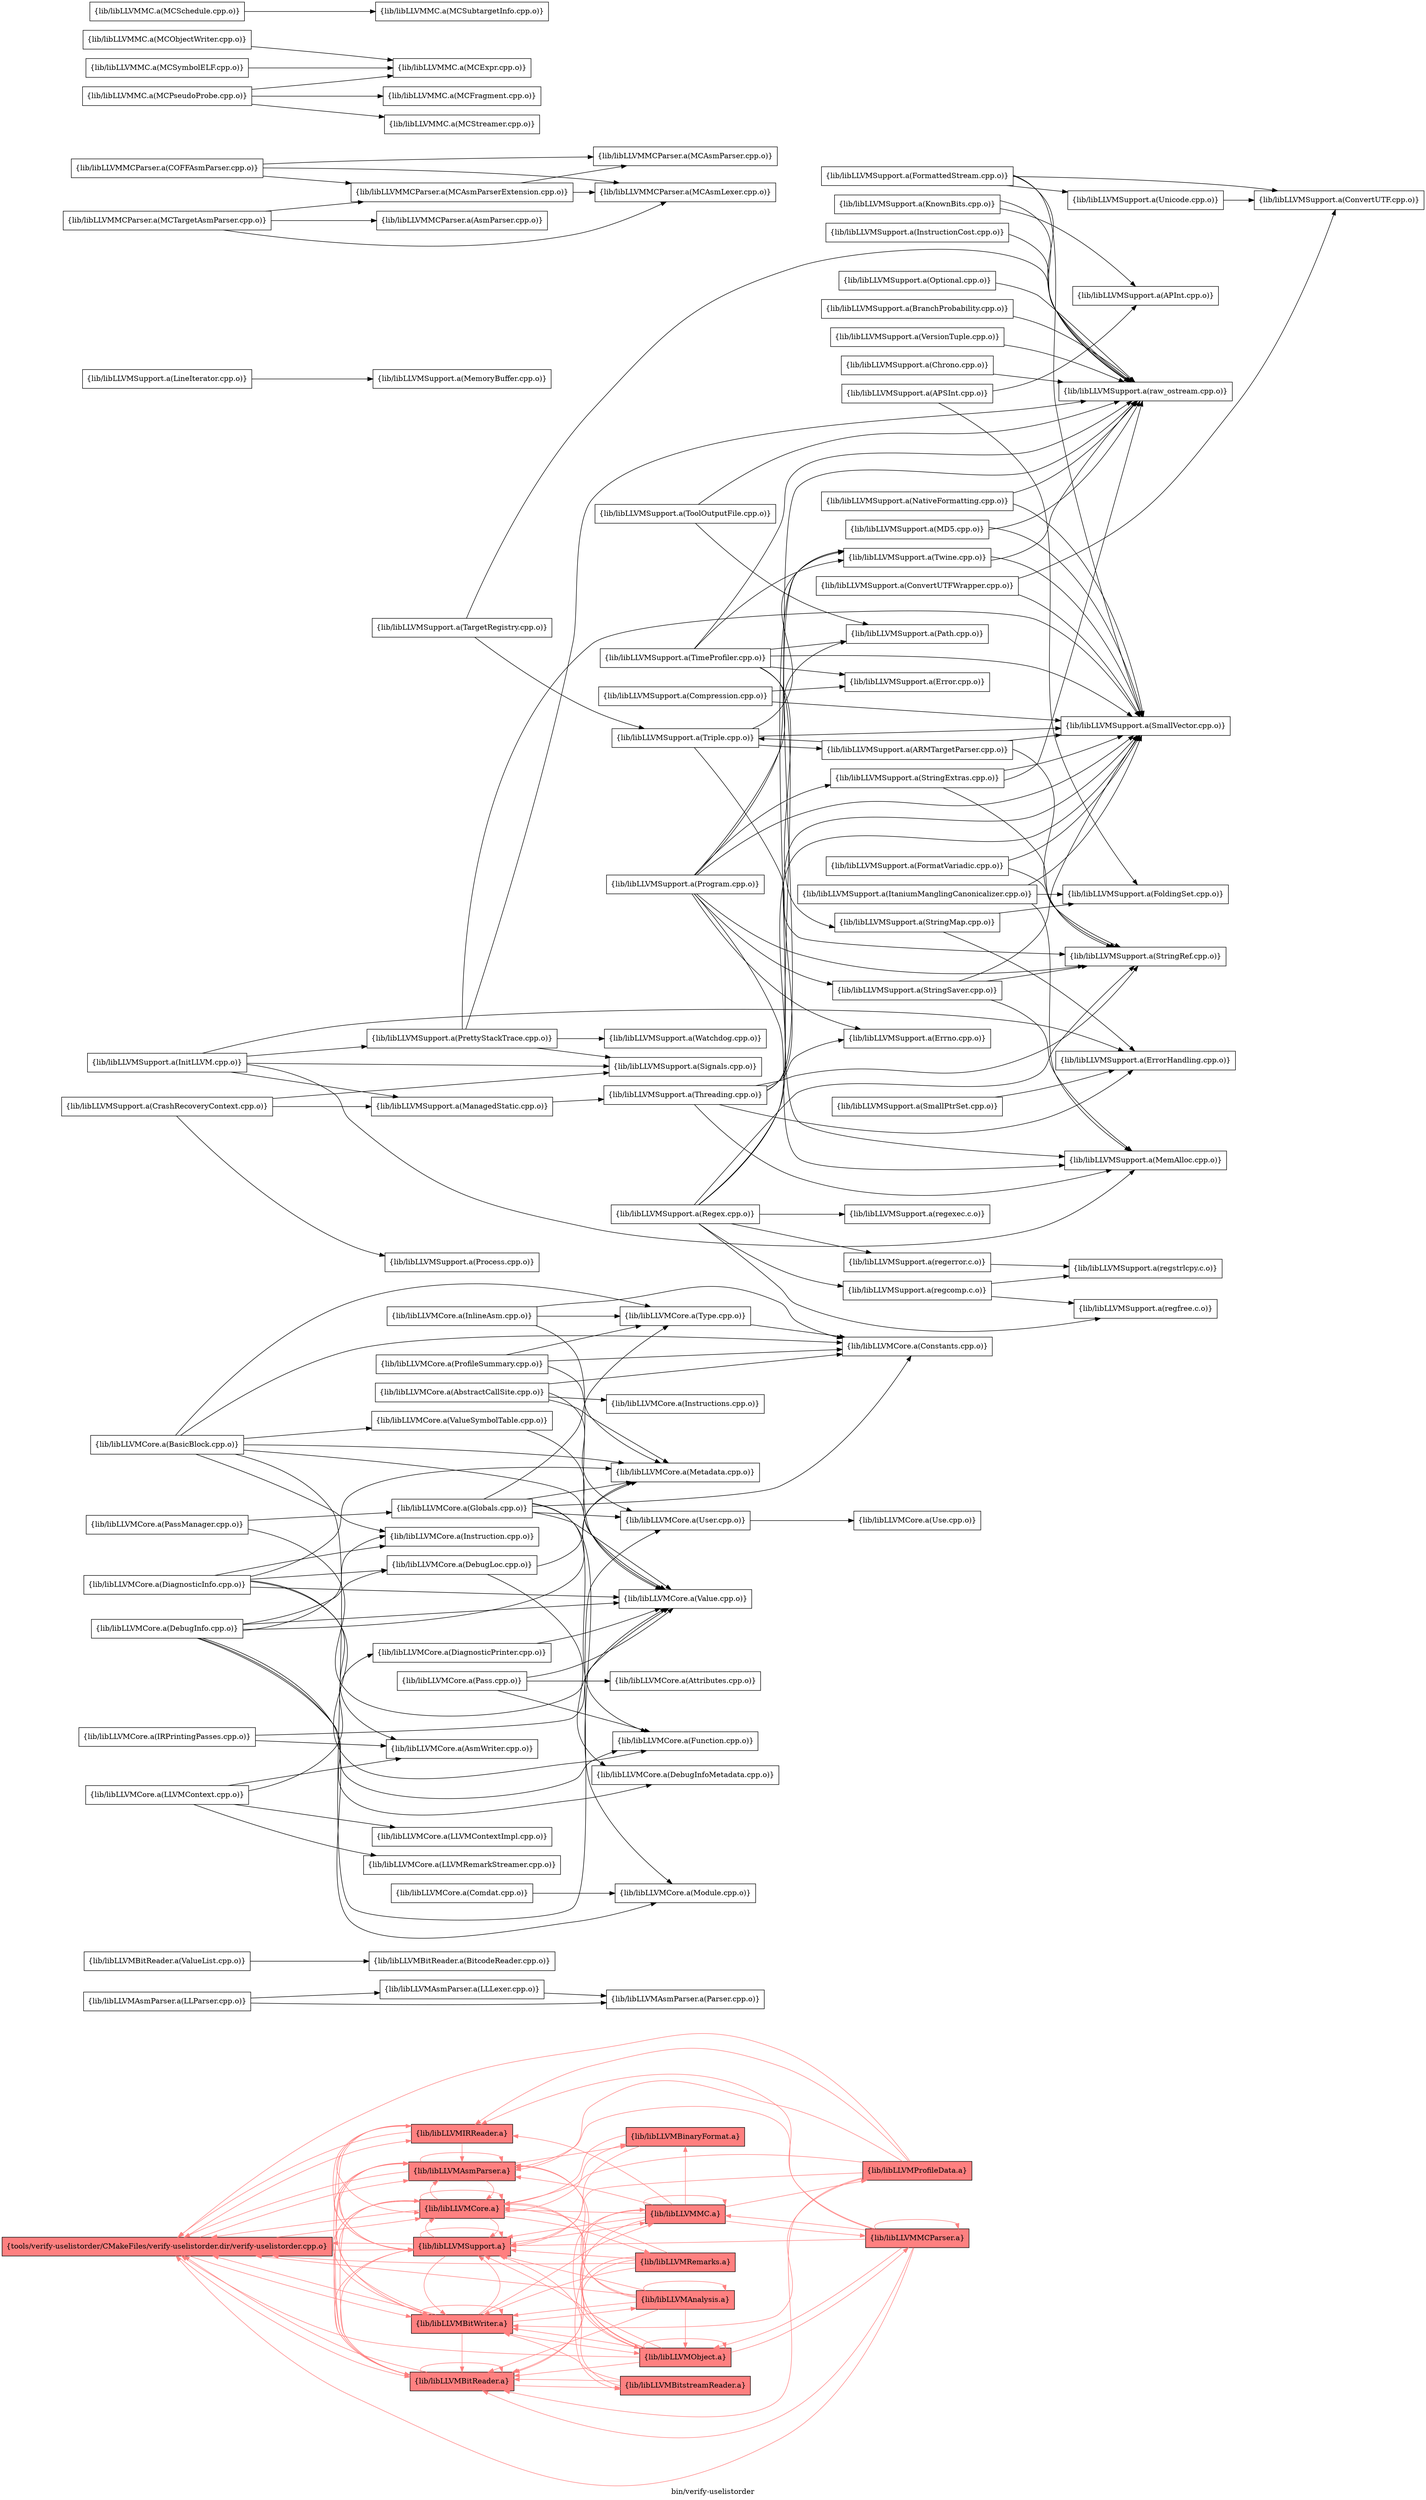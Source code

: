 digraph "bin/verify-uselistorder" {
	label="bin/verify-uselistorder";
	rankdir="LR"
	{ rank=same; Node0x56086c5d6828;  }
	{ rank=same; Node0x56086c5d18c8; Node0x56086c5d1dc8; Node0x56086c5d2188; Node0x56086c5d2688; Node0x56086c5d2b88; Node0x56086c5d3088;  }
	{ rank=same; Node0x56086c5d5dd8; Node0x56086c5d7c78; Node0x56086c5d3e48; Node0x56086c5d4848; Node0x56086c5d4988; Node0x56086c5d6288;  }

	Node0x56086c5d6828 [shape=record,shape=box,style=filled,fillcolor="1.000000 0.5 1",group=1,label="{tools/verify-uselistorder/CMakeFiles/verify-uselistorder.dir/verify-uselistorder.cpp.o}"];
	Node0x56086c5d6828 -> Node0x56086c5d18c8[color="1.000000 0.5 1"];
	Node0x56086c5d6828 -> Node0x56086c5d1dc8[color="1.000000 0.5 1"];
	Node0x56086c5d6828 -> Node0x56086c5d2188[color="1.000000 0.5 1"];
	Node0x56086c5d6828 -> Node0x56086c5d2688[color="1.000000 0.5 1"];
	Node0x56086c5d6828 -> Node0x56086c5d2b88[color="1.000000 0.5 1"];
	Node0x56086c5d6828 -> Node0x56086c5d3088[color="1.000000 0.5 1"];
	Node0x56086c5d18c8 [shape=record,shape=box,style=filled,fillcolor="1.000000 0.5 1",group=1,label="{lib/libLLVMAsmParser.a}"];
	Node0x56086c5d18c8 -> Node0x56086c5d6828[color="1.000000 0.5 1"];
	Node0x56086c5d18c8 -> Node0x56086c5d18c8[color="1.000000 0.5 1"];
	Node0x56086c5d18c8 -> Node0x56086c5d2688[color="1.000000 0.5 1"];
	Node0x56086c5d18c8 -> Node0x56086c5d3088[color="1.000000 0.5 1"];
	Node0x56086c5d18c8 -> Node0x56086c5d5dd8[color="1.000000 0.5 1"];
	Node0x56086c5d1dc8 [shape=record,shape=box,style=filled,fillcolor="1.000000 0.5 1",group=1,label="{lib/libLLVMBitReader.a}"];
	Node0x56086c5d1dc8 -> Node0x56086c5d6828[color="1.000000 0.5 1"];
	Node0x56086c5d1dc8 -> Node0x56086c5d18c8[color="1.000000 0.5 1"];
	Node0x56086c5d1dc8 -> Node0x56086c5d1dc8[color="1.000000 0.5 1"];
	Node0x56086c5d1dc8 -> Node0x56086c5d2688[color="1.000000 0.5 1"];
	Node0x56086c5d1dc8 -> Node0x56086c5d3088[color="1.000000 0.5 1"];
	Node0x56086c5d1dc8 -> Node0x56086c5d7c78[color="1.000000 0.5 1"];
	Node0x56086c5d2188 [shape=record,shape=box,style=filled,fillcolor="1.000000 0.5 1",group=1,label="{lib/libLLVMBitWriter.a}"];
	Node0x56086c5d2188 -> Node0x56086c5d6828[color="1.000000 0.5 1"];
	Node0x56086c5d2188 -> Node0x56086c5d18c8[color="1.000000 0.5 1"];
	Node0x56086c5d2188 -> Node0x56086c5d1dc8[color="1.000000 0.5 1"];
	Node0x56086c5d2188 -> Node0x56086c5d2188[color="1.000000 0.5 1"];
	Node0x56086c5d2188 -> Node0x56086c5d2688[color="1.000000 0.5 1"];
	Node0x56086c5d2188 -> Node0x56086c5d3088[color="1.000000 0.5 1"];
	Node0x56086c5d2188 -> Node0x56086c5d3e48[color="1.000000 0.5 1"];
	Node0x56086c5d2188 -> Node0x56086c5d4848[color="1.000000 0.5 1"];
	Node0x56086c5d2188 -> Node0x56086c5d4988[color="1.000000 0.5 1"];
	Node0x56086c5d2688 [shape=record,shape=box,style=filled,fillcolor="1.000000 0.5 1",group=1,label="{lib/libLLVMCore.a}"];
	Node0x56086c5d2688 -> Node0x56086c5d6828[color="1.000000 0.5 1"];
	Node0x56086c5d2688 -> Node0x56086c5d18c8[color="1.000000 0.5 1"];
	Node0x56086c5d2688 -> Node0x56086c5d2188[color="1.000000 0.5 1"];
	Node0x56086c5d2688 -> Node0x56086c5d2688[color="1.000000 0.5 1"];
	Node0x56086c5d2688 -> Node0x56086c5d3088[color="1.000000 0.5 1"];
	Node0x56086c5d2688 -> Node0x56086c5d5dd8[color="1.000000 0.5 1"];
	Node0x56086c5d2688 -> Node0x56086c5d1dc8[color="1.000000 0.5 1"];
	Node0x56086c5d2688 -> Node0x56086c5d6288[color="1.000000 0.5 1"];
	Node0x56086c5d2b88 [shape=record,shape=box,style=filled,fillcolor="1.000000 0.5 1",group=1,label="{lib/libLLVMIRReader.a}"];
	Node0x56086c5d2b88 -> Node0x56086c5d6828[color="1.000000 0.5 1"];
	Node0x56086c5d2b88 -> Node0x56086c5d18c8[color="1.000000 0.5 1"];
	Node0x56086c5d2b88 -> Node0x56086c5d1dc8[color="1.000000 0.5 1"];
	Node0x56086c5d2b88 -> Node0x56086c5d2688[color="1.000000 0.5 1"];
	Node0x56086c5d2b88 -> Node0x56086c5d3088[color="1.000000 0.5 1"];
	Node0x56086c5d3088 [shape=record,shape=box,style=filled,fillcolor="1.000000 0.5 1",group=1,label="{lib/libLLVMSupport.a}"];
	Node0x56086c5d3088 -> Node0x56086c5d18c8[color="1.000000 0.5 1"];
	Node0x56086c5d3088 -> Node0x56086c5d1dc8[color="1.000000 0.5 1"];
	Node0x56086c5d3088 -> Node0x56086c5d2688[color="1.000000 0.5 1"];
	Node0x56086c5d3088 -> Node0x56086c5d3088[color="1.000000 0.5 1"];
	Node0x56086c5d3088 -> Node0x56086c5d6828[color="1.000000 0.5 1"];
	Node0x56086c5d3088 -> Node0x56086c5d2b88[color="1.000000 0.5 1"];
	Node0x56086c5d3088 -> Node0x56086c5d2188[color="1.000000 0.5 1"];
	Node0x56086c5d3088 -> Node0x56086c5d4988[color="1.000000 0.5 1"];
	Node0x56086c5d4c58 [shape=record,shape=box,group=0,label="{lib/libLLVMAsmParser.a(LLLexer.cpp.o)}"];
	Node0x56086c5d4c58 -> Node0x56086c5d53d8;
	Node0x56086c5d53d8 [shape=record,shape=box,group=0,label="{lib/libLLVMAsmParser.a(Parser.cpp.o)}"];
	Node0x56086c5d4ca8 [shape=record,shape=box,group=0,label="{lib/libLLVMAsmParser.a(LLParser.cpp.o)}"];
	Node0x56086c5d4ca8 -> Node0x56086c5d53d8;
	Node0x56086c5d4ca8 -> Node0x56086c5d4c58;
	Node0x56086c5d5dd8 [shape=record,shape=box,style=filled,fillcolor="1.000000 0.5 1",group=1,label="{lib/libLLVMBinaryFormat.a}"];
	Node0x56086c5d5dd8 -> Node0x56086c5d2688[color="1.000000 0.5 1"];
	Node0x56086c5d5dd8 -> Node0x56086c5d3088[color="1.000000 0.5 1"];
	Node0x56086c5d7c78 [shape=record,shape=box,style=filled,fillcolor="1.000000 0.5 1",group=1,label="{lib/libLLVMBitstreamReader.a}"];
	Node0x56086c5d7c78 -> Node0x56086c5d1dc8[color="1.000000 0.5 1"];
	Node0x56086c5d7c78 -> Node0x56086c5d2188[color="1.000000 0.5 1"];
	Node0x56086c5d7c78 -> Node0x56086c5d3088[color="1.000000 0.5 1"];
	Node0x56086c5d3218 [shape=record,shape=box,group=0,label="{lib/libLLVMBitReader.a(ValueList.cpp.o)}"];
	Node0x56086c5d3218 -> Node0x56086c5d5428;
	Node0x56086c5d5428 [shape=record,shape=box,group=0,label="{lib/libLLVMBitReader.a(BitcodeReader.cpp.o)}"];
	Node0x56086c5d3e48 [shape=record,shape=box,style=filled,fillcolor="1.000000 0.5 1",group=1,label="{lib/libLLVMAnalysis.a}"];
	Node0x56086c5d3e48 -> Node0x56086c5d6828[color="1.000000 0.5 1"];
	Node0x56086c5d3e48 -> Node0x56086c5d18c8[color="1.000000 0.5 1"];
	Node0x56086c5d3e48 -> Node0x56086c5d2688[color="1.000000 0.5 1"];
	Node0x56086c5d3e48 -> Node0x56086c5d3088[color="1.000000 0.5 1"];
	Node0x56086c5d3e48 -> Node0x56086c5d4848[color="1.000000 0.5 1"];
	Node0x56086c5d3e48 -> Node0x56086c5d1dc8[color="1.000000 0.5 1"];
	Node0x56086c5d3e48 -> Node0x56086c5d2188[color="1.000000 0.5 1"];
	Node0x56086c5d3e48 -> Node0x56086c5d3e48[color="1.000000 0.5 1"];
	Node0x56086c5d4848 [shape=record,shape=box,style=filled,fillcolor="1.000000 0.5 1",group=1,label="{lib/libLLVMObject.a}"];
	Node0x56086c5d4848 -> Node0x56086c5d6828[color="1.000000 0.5 1"];
	Node0x56086c5d4848 -> Node0x56086c5d18c8[color="1.000000 0.5 1"];
	Node0x56086c5d4848 -> Node0x56086c5d2188[color="1.000000 0.5 1"];
	Node0x56086c5d4848 -> Node0x56086c5d2688[color="1.000000 0.5 1"];
	Node0x56086c5d4848 -> Node0x56086c5d3088[color="1.000000 0.5 1"];
	Node0x56086c5d4848 -> Node0x56086c5d4848[color="1.000000 0.5 1"];
	Node0x56086c5d4848 -> Node0x56086c5d4988[color="1.000000 0.5 1"];
	Node0x56086c5d4848 -> Node0x56086c5d4e38[color="1.000000 0.5 1"];
	Node0x56086c5d4848 -> Node0x56086c5d1dc8[color="1.000000 0.5 1"];
	Node0x56086c5d4988 [shape=record,shape=box,style=filled,fillcolor="1.000000 0.5 1",group=1,label="{lib/libLLVMMC.a}"];
	Node0x56086c5d4988 -> Node0x56086c5d2688[color="1.000000 0.5 1"];
	Node0x56086c5d4988 -> Node0x56086c5d3088[color="1.000000 0.5 1"];
	Node0x56086c5d4988 -> Node0x56086c5d4848[color="1.000000 0.5 1"];
	Node0x56086c5d4988 -> Node0x56086c5d4988[color="1.000000 0.5 1"];
	Node0x56086c5d4988 -> Node0x56086c5d18c8[color="1.000000 0.5 1"];
	Node0x56086c5d4988 -> Node0x56086c5d1dc8[color="1.000000 0.5 1"];
	Node0x56086c5d4988 -> Node0x56086c5d2b88[color="1.000000 0.5 1"];
	Node0x56086c5d4988 -> Node0x56086c5d4398[color="1.000000 0.5 1"];
	Node0x56086c5d4988 -> Node0x56086c5d4e38[color="1.000000 0.5 1"];
	Node0x56086c5d4988 -> Node0x56086c5d5dd8[color="1.000000 0.5 1"];
	Node0x56086c5d0ab8 [shape=record,shape=box,group=0,label="{lib/libLLVMCore.a(BasicBlock.cpp.o)}"];
	Node0x56086c5d0ab8 -> Node0x56086c5d88f8;
	Node0x56086c5d0ab8 -> Node0x56086c5d5888;
	Node0x56086c5d0ab8 -> Node0x56086c5d3588;
	Node0x56086c5d0ab8 -> Node0x56086c5d6468;
	Node0x56086c5d0ab8 -> Node0x56086c5d5298;
	Node0x56086c5d0ab8 -> Node0x56086c5d5518;
	Node0x56086c5d0ab8 -> Node0x56086c5d7638;
	Node0x56086c5d88f8 [shape=record,shape=box,group=0,label="{lib/libLLVMCore.a(Constants.cpp.o)}"];
	Node0x56086c5d5888 [shape=record,shape=box,group=0,label="{lib/libLLVMCore.a(Instruction.cpp.o)}"];
	Node0x56086c5d3588 [shape=record,shape=box,group=0,label="{lib/libLLVMCore.a(Metadata.cpp.o)}"];
	Node0x56086c5d6468 [shape=record,shape=box,group=0,label="{lib/libLLVMCore.a(Type.cpp.o)}"];
	Node0x56086c5d6468 -> Node0x56086c5d88f8;
	Node0x56086c5d5298 [shape=record,shape=box,group=0,label="{lib/libLLVMCore.a(User.cpp.o)}"];
	Node0x56086c5d5298 -> Node0x56086c5d6e18;
	Node0x56086c5d5518 [shape=record,shape=box,group=0,label="{lib/libLLVMCore.a(Value.cpp.o)}"];
	Node0x56086c5d7638 [shape=record,shape=box,group=0,label="{lib/libLLVMCore.a(ValueSymbolTable.cpp.o)}"];
	Node0x56086c5d7638 -> Node0x56086c5d5518;
	Node0x56086c5cfe38 [shape=record,shape=box,group=0,label="{lib/libLLVMCore.a(Comdat.cpp.o)}"];
	Node0x56086c5cfe38 -> Node0x56086c5d3cb8;
	Node0x56086c5d3cb8 [shape=record,shape=box,group=0,label="{lib/libLLVMCore.a(Module.cpp.o)}"];
	Node0x56086c5d94d8 [shape=record,shape=box,group=0,label="{lib/libLLVMCore.a(DebugInfo.cpp.o)}"];
	Node0x56086c5d94d8 -> Node0x56086c5d8628;
	Node0x56086c5d94d8 -> Node0x56086c5d1288;
	Node0x56086c5d94d8 -> Node0x56086c5cf988;
	Node0x56086c5d94d8 -> Node0x56086c5d5888;
	Node0x56086c5d94d8 -> Node0x56086c5d3588;
	Node0x56086c5d94d8 -> Node0x56086c5d3cb8;
	Node0x56086c5d94d8 -> Node0x56086c5d5518;
	Node0x56086c5d8628 [shape=record,shape=box,group=0,label="{lib/libLLVMCore.a(DebugInfoMetadata.cpp.o)}"];
	Node0x56086c5d1288 [shape=record,shape=box,group=0,label="{lib/libLLVMCore.a(DebugLoc.cpp.o)}"];
	Node0x56086c5d1288 -> Node0x56086c5d8628;
	Node0x56086c5d1288 -> Node0x56086c5d3588;
	Node0x56086c5cf988 [shape=record,shape=box,group=0,label="{lib/libLLVMCore.a(Function.cpp.o)}"];
	Node0x56086c5d1968 [shape=record,shape=box,group=0,label="{lib/libLLVMCore.a(DiagnosticInfo.cpp.o)}"];
	Node0x56086c5d1968 -> Node0x56086c5d2048;
	Node0x56086c5d1968 -> Node0x56086c5d1288;
	Node0x56086c5d1968 -> Node0x56086c5cf988;
	Node0x56086c5d1968 -> Node0x56086c5d5888;
	Node0x56086c5d1968 -> Node0x56086c5d3588;
	Node0x56086c5d1968 -> Node0x56086c5d5518;
	Node0x56086c5d2048 [shape=record,shape=box,group=0,label="{lib/libLLVMCore.a(AsmWriter.cpp.o)}"];
	Node0x56086c5cff78 [shape=record,shape=box,group=0,label="{lib/libLLVMCore.a(AbstractCallSite.cpp.o)}"];
	Node0x56086c5cff78 -> Node0x56086c5d88f8;
	Node0x56086c5cff78 -> Node0x56086c5d88a8;
	Node0x56086c5cff78 -> Node0x56086c5d3588;
	Node0x56086c5cff78 -> Node0x56086c5d5298;
	Node0x56086c5d88a8 [shape=record,shape=box,group=0,label="{lib/libLLVMCore.a(Instructions.cpp.o)}"];
	Node0x56086c5d3538 [shape=record,shape=box,group=0,label="{lib/libLLVMCore.a(Globals.cpp.o)}"];
	Node0x56086c5d3538 -> Node0x56086c5d88f8;
	Node0x56086c5d3538 -> Node0x56086c5cf988;
	Node0x56086c5d3538 -> Node0x56086c5d3588;
	Node0x56086c5d3538 -> Node0x56086c5d3cb8;
	Node0x56086c5d3538 -> Node0x56086c5d6468;
	Node0x56086c5d3538 -> Node0x56086c5d5298;
	Node0x56086c5d3538 -> Node0x56086c5d5518;
	Node0x56086c5d5068 [shape=record,shape=box,group=0,label="{lib/libLLVMCore.a(InlineAsm.cpp.o)}"];
	Node0x56086c5d5068 -> Node0x56086c5d88f8;
	Node0x56086c5d5068 -> Node0x56086c5d6468;
	Node0x56086c5d5068 -> Node0x56086c5d5518;
	Node0x56086c5d9528 [shape=record,shape=box,group=0,label="{lib/libLLVMCore.a(LLVMContext.cpp.o)}"];
	Node0x56086c5d9528 -> Node0x56086c5d2048;
	Node0x56086c5d9528 -> Node0x56086c5d7458;
	Node0x56086c5d9528 -> Node0x56086c5d7bd8;
	Node0x56086c5d9528 -> Node0x56086c5d1508;
	Node0x56086c5d7458 [shape=record,shape=box,group=0,label="{lib/libLLVMCore.a(DiagnosticPrinter.cpp.o)}"];
	Node0x56086c5d7458 -> Node0x56086c5d5518;
	Node0x56086c5d7bd8 [shape=record,shape=box,group=0,label="{lib/libLLVMCore.a(LLVMContextImpl.cpp.o)}"];
	Node0x56086c5d1508 [shape=record,shape=box,group=0,label="{lib/libLLVMCore.a(LLVMRemarkStreamer.cpp.o)}"];
	Node0x56086c5d6288 [shape=record,shape=box,style=filled,fillcolor="1.000000 0.5 1",group=1,label="{lib/libLLVMRemarks.a}"];
	Node0x56086c5d6288 -> Node0x56086c5d3088[color="1.000000 0.5 1"];
	Node0x56086c5d6288 -> Node0x56086c5d1dc8[color="1.000000 0.5 1"];
	Node0x56086c5d6288 -> Node0x56086c5d2188[color="1.000000 0.5 1"];
	Node0x56086c5d6288 -> Node0x56086c5d2688[color="1.000000 0.5 1"];
	Node0x56086c5d6288 -> Node0x56086c5d6828[color="1.000000 0.5 1"];
	Node0x56086c5d6288 -> Node0x56086c5d7c78[color="1.000000 0.5 1"];
	Node0x56086c5d3448 [shape=record,shape=box,group=0,label="{lib/libLLVMCore.a(ProfileSummary.cpp.o)}"];
	Node0x56086c5d3448 -> Node0x56086c5d88f8;
	Node0x56086c5d3448 -> Node0x56086c5d3588;
	Node0x56086c5d3448 -> Node0x56086c5d6468;
	Node0x56086c5d6e18 [shape=record,shape=box,group=0,label="{lib/libLLVMCore.a(Use.cpp.o)}"];
	Node0x56086c5d60a8 [shape=record,shape=box,group=0,label="{lib/libLLVMCore.a(Pass.cpp.o)}"];
	Node0x56086c5d60a8 -> Node0x56086c5d1328;
	Node0x56086c5d60a8 -> Node0x56086c5cf988;
	Node0x56086c5d60a8 -> Node0x56086c5d5518;
	Node0x56086c5d1328 [shape=record,shape=box,group=0,label="{lib/libLLVMCore.a(Attributes.cpp.o)}"];
	Node0x56086c5d6f08 [shape=record,shape=box,group=0,label="{lib/libLLVMCore.a(IRPrintingPasses.cpp.o)}"];
	Node0x56086c5d6f08 -> Node0x56086c5d2048;
	Node0x56086c5d6f08 -> Node0x56086c5d5518;
	Node0x56086c5d4d48 [shape=record,shape=box,group=0,label="{lib/libLLVMCore.a(PassManager.cpp.o)}"];
	Node0x56086c5d4d48 -> Node0x56086c5d3538;
	Node0x56086c5d4d48 -> Node0x56086c5d5518;
	Node0x56086c5d81c8 [shape=record,shape=box,group=0,label="{lib/libLLVMSupport.a(APSInt.cpp.o)}"];
	Node0x56086c5d81c8 -> Node0x56086c5d79a8;
	Node0x56086c5d81c8 -> Node0x56086c5d91b8;
	Node0x56086c5d79a8 [shape=record,shape=box,group=0,label="{lib/libLLVMSupport.a(APInt.cpp.o)}"];
	Node0x56086c5d91b8 [shape=record,shape=box,group=0,label="{lib/libLLVMSupport.a(FoldingSet.cpp.o)}"];
	Node0x56086c5d5f68 [shape=record,shape=box,group=0,label="{lib/libLLVMSupport.a(Chrono.cpp.o)}"];
	Node0x56086c5d5f68 -> Node0x56086c5d47f8;
	Node0x56086c5d47f8 [shape=record,shape=box,group=0,label="{lib/libLLVMSupport.a(raw_ostream.cpp.o)}"];
	Node0x56086c5d7098 [shape=record,shape=box,group=0,label="{lib/libLLVMSupport.a(ConvertUTFWrapper.cpp.o)}"];
	Node0x56086c5d7098 -> Node0x56086c5d5018;
	Node0x56086c5d7098 -> Node0x56086c5d47a8;
	Node0x56086c5d5018 [shape=record,shape=box,group=0,label="{lib/libLLVMSupport.a(ConvertUTF.cpp.o)}"];
	Node0x56086c5d47a8 [shape=record,shape=box,group=0,label="{lib/libLLVMSupport.a(SmallVector.cpp.o)}"];
	Node0x56086c5d8538 [shape=record,shape=box,group=0,label="{lib/libLLVMSupport.a(FormattedStream.cpp.o)}"];
	Node0x56086c5d8538 -> Node0x56086c5d5018;
	Node0x56086c5d8538 -> Node0x56086c5d47a8;
	Node0x56086c5d8538 -> Node0x56086c5d65a8;
	Node0x56086c5d8538 -> Node0x56086c5d47f8;
	Node0x56086c5d65a8 [shape=record,shape=box,group=0,label="{lib/libLLVMSupport.a(Unicode.cpp.o)}"];
	Node0x56086c5d65a8 -> Node0x56086c5d5018;
	Node0x56086c5d8d08 [shape=record,shape=box,group=0,label="{lib/libLLVMSupport.a(FormatVariadic.cpp.o)}"];
	Node0x56086c5d8d08 -> Node0x56086c5d47a8;
	Node0x56086c5d8d08 -> Node0x56086c5d4618;
	Node0x56086c5d4618 [shape=record,shape=box,group=0,label="{lib/libLLVMSupport.a(StringRef.cpp.o)}"];
	Node0x56086c5cf9d8 [shape=record,shape=box,group=0,label="{lib/libLLVMSupport.a(InitLLVM.cpp.o)}"];
	Node0x56086c5cf9d8 -> Node0x56086c5d79f8;
	Node0x56086c5cf9d8 -> Node0x56086c5d1cd8;
	Node0x56086c5cf9d8 -> Node0x56086c5d1558;
	Node0x56086c5cf9d8 -> Node0x56086c5d1918;
	Node0x56086c5cf9d8 -> Node0x56086c5d7ea8;
	Node0x56086c5d79f8 [shape=record,shape=box,group=0,label="{lib/libLLVMSupport.a(ErrorHandling.cpp.o)}"];
	Node0x56086c5d1cd8 [shape=record,shape=box,group=0,label="{lib/libLLVMSupport.a(ManagedStatic.cpp.o)}"];
	Node0x56086c5d1cd8 -> Node0x56086c5d9208;
	Node0x56086c5d1558 [shape=record,shape=box,group=0,label="{lib/libLLVMSupport.a(MemAlloc.cpp.o)}"];
	Node0x56086c5d1918 [shape=record,shape=box,group=0,label="{lib/libLLVMSupport.a(PrettyStackTrace.cpp.o)}"];
	Node0x56086c5d1918 -> Node0x56086c5d47a8;
	Node0x56086c5d1918 -> Node0x56086c5d47f8;
	Node0x56086c5d1918 -> Node0x56086c5d7ea8;
	Node0x56086c5d1918 -> Node0x56086c5d06f8;
	Node0x56086c5d7ea8 [shape=record,shape=box,group=0,label="{lib/libLLVMSupport.a(Signals.cpp.o)}"];
	Node0x56086c5d19b8 [shape=record,shape=box,group=0,label="{lib/libLLVMSupport.a(InstructionCost.cpp.o)}"];
	Node0x56086c5d19b8 -> Node0x56086c5d47f8;
	Node0x56086c5d9208 [shape=record,shape=box,group=0,label="{lib/libLLVMSupport.a(Threading.cpp.o)}"];
	Node0x56086c5d9208 -> Node0x56086c5d79f8;
	Node0x56086c5d9208 -> Node0x56086c5d1558;
	Node0x56086c5d9208 -> Node0x56086c5d47a8;
	Node0x56086c5d9208 -> Node0x56086c5d4618;
	Node0x56086c5d9208 -> Node0x56086c5d0b08;
	Node0x56086c5d9208 -> Node0x56086c5d72c8;
	Node0x56086c5d1468 [shape=record,shape=box,group=0,label="{lib/libLLVMSupport.a(MD5.cpp.o)}"];
	Node0x56086c5d1468 -> Node0x56086c5d47a8;
	Node0x56086c5d1468 -> Node0x56086c5d47f8;
	Node0x56086c5d1198 [shape=record,shape=box,group=0,label="{lib/libLLVMSupport.a(NativeFormatting.cpp.o)}"];
	Node0x56086c5d1198 -> Node0x56086c5d47a8;
	Node0x56086c5d1198 -> Node0x56086c5d47f8;
	Node0x56086c5d06f8 [shape=record,shape=box,group=0,label="{lib/libLLVMSupport.a(Watchdog.cpp.o)}"];
	Node0x56086c5d0a18 [shape=record,shape=box,group=0,label="{lib/libLLVMSupport.a(Regex.cpp.o)}"];
	Node0x56086c5d0a18 -> Node0x56086c5d47a8;
	Node0x56086c5d0a18 -> Node0x56086c5d4618;
	Node0x56086c5d0a18 -> Node0x56086c5d0b08;
	Node0x56086c5d0a18 -> Node0x56086c5d3678;
	Node0x56086c5d0a18 -> Node0x56086c5d05b8;
	Node0x56086c5d0a18 -> Node0x56086c5d07e8;
	Node0x56086c5d0a18 -> Node0x56086c5d0248;
	Node0x56086c5d0b08 [shape=record,shape=box,group=0,label="{lib/libLLVMSupport.a(Twine.cpp.o)}"];
	Node0x56086c5d0b08 -> Node0x56086c5d47a8;
	Node0x56086c5d0b08 -> Node0x56086c5d47f8;
	Node0x56086c5d3678 [shape=record,shape=box,group=0,label="{lib/libLLVMSupport.a(regcomp.c.o)}"];
	Node0x56086c5d3678 -> Node0x56086c5d0248;
	Node0x56086c5d3678 -> Node0x56086c5d1828;
	Node0x56086c5d05b8 [shape=record,shape=box,group=0,label="{lib/libLLVMSupport.a(regerror.c.o)}"];
	Node0x56086c5d05b8 -> Node0x56086c5d1828;
	Node0x56086c5d07e8 [shape=record,shape=box,group=0,label="{lib/libLLVMSupport.a(regexec.c.o)}"];
	Node0x56086c5d0248 [shape=record,shape=box,group=0,label="{lib/libLLVMSupport.a(regfree.c.o)}"];
	Node0x56086c5d36c8 [shape=record,shape=box,group=0,label="{lib/libLLVMSupport.a(SmallPtrSet.cpp.o)}"];
	Node0x56086c5d36c8 -> Node0x56086c5d79f8;
	Node0x56086c5d32b8 [shape=record,shape=box,group=0,label="{lib/libLLVMSupport.a(StringExtras.cpp.o)}"];
	Node0x56086c5d32b8 -> Node0x56086c5d47a8;
	Node0x56086c5d32b8 -> Node0x56086c5d4618;
	Node0x56086c5d32b8 -> Node0x56086c5d47f8;
	Node0x56086c5d4fc8 [shape=record,shape=box,group=0,label="{lib/libLLVMSupport.a(StringMap.cpp.o)}"];
	Node0x56086c5d4fc8 -> Node0x56086c5d79f8;
	Node0x56086c5d4fc8 -> Node0x56086c5d91b8;
	Node0x56086c5d3ee8 [shape=record,shape=box,group=0,label="{lib/libLLVMSupport.a(StringSaver.cpp.o)}"];
	Node0x56086c5d3ee8 -> Node0x56086c5d1558;
	Node0x56086c5d3ee8 -> Node0x56086c5d47a8;
	Node0x56086c5d3ee8 -> Node0x56086c5d4618;
	Node0x56086c5d3e98 [shape=record,shape=box,group=0,label="{lib/libLLVMSupport.a(TimeProfiler.cpp.o)}"];
	Node0x56086c5d3e98 -> Node0x56086c5d5a68;
	Node0x56086c5d3e98 -> Node0x56086c5d1558;
	Node0x56086c5d3e98 -> Node0x56086c5d47a8;
	Node0x56086c5d3e98 -> Node0x56086c5d4fc8;
	Node0x56086c5d3e98 -> Node0x56086c5d0b08;
	Node0x56086c5d3e98 -> Node0x56086c5d47f8;
	Node0x56086c5d3e98 -> Node0x56086c5d5568;
	Node0x56086c5d5a68 [shape=record,shape=box,group=0,label="{lib/libLLVMSupport.a(Error.cpp.o)}"];
	Node0x56086c5d5568 [shape=record,shape=box,group=0,label="{lib/libLLVMSupport.a(Path.cpp.o)}"];
	Node0x56086c5d2098 [shape=record,shape=box,group=0,label="{lib/libLLVMSupport.a(ToolOutputFile.cpp.o)}"];
	Node0x56086c5d2098 -> Node0x56086c5d47f8;
	Node0x56086c5d2098 -> Node0x56086c5d5568;
	Node0x56086c5d0e28 [shape=record,shape=box,group=0,label="{lib/libLLVMSupport.a(Triple.cpp.o)}"];
	Node0x56086c5d0e28 -> Node0x56086c5d47a8;
	Node0x56086c5d0e28 -> Node0x56086c5d4618;
	Node0x56086c5d0e28 -> Node0x56086c5d0748;
	Node0x56086c5d0e28 -> Node0x56086c5d0b08;
	Node0x56086c5d0748 [shape=record,shape=box,group=0,label="{lib/libLLVMSupport.a(ARMTargetParser.cpp.o)}"];
	Node0x56086c5d0748 -> Node0x56086c5d47a8;
	Node0x56086c5d0748 -> Node0x56086c5d4618;
	Node0x56086c5d0748 -> Node0x56086c5d0e28;
	Node0x56086c5d1828 [shape=record,shape=box,group=0,label="{lib/libLLVMSupport.a(regstrlcpy.c.o)}"];
	Node0x56086c5d6e68 [shape=record,shape=box,group=0,label="{lib/libLLVMSupport.a(CrashRecoveryContext.cpp.o)}"];
	Node0x56086c5d6e68 -> Node0x56086c5d1cd8;
	Node0x56086c5d6e68 -> Node0x56086c5d6198;
	Node0x56086c5d6e68 -> Node0x56086c5d7ea8;
	Node0x56086c5d6198 [shape=record,shape=box,group=0,label="{lib/libLLVMSupport.a(Process.cpp.o)}"];
	Node0x56086c5d7a98 [shape=record,shape=box,group=0,label="{lib/libLLVMSupport.a(Program.cpp.o)}"];
	Node0x56086c5d7a98 -> Node0x56086c5d1558;
	Node0x56086c5d7a98 -> Node0x56086c5d47a8;
	Node0x56086c5d7a98 -> Node0x56086c5d32b8;
	Node0x56086c5d7a98 -> Node0x56086c5d3ee8;
	Node0x56086c5d7a98 -> Node0x56086c5d4618;
	Node0x56086c5d7a98 -> Node0x56086c5d47f8;
	Node0x56086c5d7a98 -> Node0x56086c5d5568;
	Node0x56086c5d7a98 -> Node0x56086c5d72c8;
	Node0x56086c5d72c8 [shape=record,shape=box,group=0,label="{lib/libLLVMSupport.a(Errno.cpp.o)}"];
	Node0x56086c5d8bc8 [shape=record,shape=box,group=0,label="{lib/libLLVMSupport.a(TargetRegistry.cpp.o)}"];
	Node0x56086c5d8bc8 -> Node0x56086c5d0e28;
	Node0x56086c5d8bc8 -> Node0x56086c5d47f8;
	Node0x56086c5d8678 [shape=record,shape=box,group=0,label="{lib/libLLVMSupport.a(KnownBits.cpp.o)}"];
	Node0x56086c5d8678 -> Node0x56086c5d79a8;
	Node0x56086c5d8678 -> Node0x56086c5d47f8;
	Node0x56086c5cfa78 [shape=record,shape=box,group=0,label="{lib/libLLVMSupport.a(Optional.cpp.o)}"];
	Node0x56086c5cfa78 -> Node0x56086c5d47f8;
	Node0x56086c5d8f38 [shape=record,shape=box,group=0,label="{lib/libLLVMSupport.a(BranchProbability.cpp.o)}"];
	Node0x56086c5d8f38 -> Node0x56086c5d47f8;
	Node0x56086c5d4398 [shape=record,shape=box,style=filled,fillcolor="1.000000 0.5 1",group=1,label="{lib/libLLVMProfileData.a}"];
	Node0x56086c5d4398 -> Node0x56086c5d6828[color="1.000000 0.5 1"];
	Node0x56086c5d4398 -> Node0x56086c5d1dc8[color="1.000000 0.5 1"];
	Node0x56086c5d4398 -> Node0x56086c5d2688[color="1.000000 0.5 1"];
	Node0x56086c5d4398 -> Node0x56086c5d3088[color="1.000000 0.5 1"];
	Node0x56086c5d4398 -> Node0x56086c5d18c8[color="1.000000 0.5 1"];
	Node0x56086c5d4398 -> Node0x56086c5d2188[color="1.000000 0.5 1"];
	Node0x56086c5d4398 -> Node0x56086c5d2b88[color="1.000000 0.5 1"];
	Node0x56086c5d28b8 [shape=record,shape=box,group=0,label="{lib/libLLVMSupport.a(Compression.cpp.o)}"];
	Node0x56086c5d28b8 -> Node0x56086c5d5a68;
	Node0x56086c5d28b8 -> Node0x56086c5d47a8;
	Node0x56086c5d2e08 [shape=record,shape=box,group=0,label="{lib/libLLVMSupport.a(ItaniumManglingCanonicalizer.cpp.o)}"];
	Node0x56086c5d2e08 -> Node0x56086c5d91b8;
	Node0x56086c5d2e08 -> Node0x56086c5d1558;
	Node0x56086c5d2e08 -> Node0x56086c5d47a8;
	Node0x56086c5d60f8 [shape=record,shape=box,group=0,label="{lib/libLLVMSupport.a(LineIterator.cpp.o)}"];
	Node0x56086c5d60f8 -> Node0x56086c5d2e58;
	Node0x56086c5d2e58 [shape=record,shape=box,group=0,label="{lib/libLLVMSupport.a(MemoryBuffer.cpp.o)}"];
	Node0x56086c5d4e38 [shape=record,shape=box,style=filled,fillcolor="1.000000 0.5 1",group=1,label="{lib/libLLVMMCParser.a}"];
	Node0x56086c5d4e38 -> Node0x56086c5d6828[color="1.000000 0.5 1"];
	Node0x56086c5d4e38 -> Node0x56086c5d18c8[color="1.000000 0.5 1"];
	Node0x56086c5d4e38 -> Node0x56086c5d1dc8[color="1.000000 0.5 1"];
	Node0x56086c5d4e38 -> Node0x56086c5d3088[color="1.000000 0.5 1"];
	Node0x56086c5d4e38 -> Node0x56086c5d4848[color="1.000000 0.5 1"];
	Node0x56086c5d4e38 -> Node0x56086c5d4e38[color="1.000000 0.5 1"];
	Node0x56086c5d4e38 -> Node0x56086c5d4988[color="1.000000 0.5 1"];
	Node0x56086c5d4e38 -> Node0x56086c5d2b88[color="1.000000 0.5 1"];
	Node0x56086c5d0568 [shape=record,shape=box,group=0,label="{lib/libLLVMMCParser.a(COFFAsmParser.cpp.o)}"];
	Node0x56086c5d0568 -> Node0x56086c5d2ef8;
	Node0x56086c5d0568 -> Node0x56086c5d3628;
	Node0x56086c5d0568 -> Node0x56086c5d3c68;
	Node0x56086c5d2ef8 [shape=record,shape=box,group=0,label="{lib/libLLVMMCParser.a(MCAsmLexer.cpp.o)}"];
	Node0x56086c5d3628 [shape=record,shape=box,group=0,label="{lib/libLLVMMCParser.a(MCAsmParser.cpp.o)}"];
	Node0x56086c5d3c68 [shape=record,shape=box,group=0,label="{lib/libLLVMMCParser.a(MCAsmParserExtension.cpp.o)}"];
	Node0x56086c5d3c68 -> Node0x56086c5d2ef8;
	Node0x56086c5d3c68 -> Node0x56086c5d3628;
	Node0x56086c5d4488 [shape=record,shape=box,group=0,label="{lib/libLLVMMCParser.a(MCTargetAsmParser.cpp.o)}"];
	Node0x56086c5d4488 -> Node0x56086c5d0158;
	Node0x56086c5d4488 -> Node0x56086c5d2ef8;
	Node0x56086c5d4488 -> Node0x56086c5d3c68;
	Node0x56086c5d0158 [shape=record,shape=box,group=0,label="{lib/libLLVMMCParser.a(AsmParser.cpp.o)}"];
	Node0x56086c5d2548 [shape=record,shape=box,group=0,label="{lib/libLLVMMC.a(MCObjectWriter.cpp.o)}"];
	Node0x56086c5d2548 -> Node0x56086c5d4708;
	Node0x56086c5d4708 [shape=record,shape=box,group=0,label="{lib/libLLVMMC.a(MCExpr.cpp.o)}"];
	Node0x56086c5d16e8 [shape=record,shape=box,group=0,label="{lib/libLLVMMC.a(MCPseudoProbe.cpp.o)}"];
	Node0x56086c5d16e8 -> Node0x56086c5d4708;
	Node0x56086c5d16e8 -> Node0x56086c5d37b8;
	Node0x56086c5d16e8 -> Node0x56086c5d4168;
	Node0x56086c5d37b8 [shape=record,shape=box,group=0,label="{lib/libLLVMMC.a(MCFragment.cpp.o)}"];
	Node0x56086c5d4168 [shape=record,shape=box,group=0,label="{lib/libLLVMMC.a(MCStreamer.cpp.o)}"];
	Node0x56086c5d29f8 [shape=record,shape=box,group=0,label="{lib/libLLVMMC.a(MCSchedule.cpp.o)}"];
	Node0x56086c5d29f8 -> Node0x56086c5d21d8;
	Node0x56086c5d21d8 [shape=record,shape=box,group=0,label="{lib/libLLVMMC.a(MCSubtargetInfo.cpp.o)}"];
	Node0x56086c5d5d38 [shape=record,shape=box,group=0,label="{lib/libLLVMMC.a(MCSymbolELF.cpp.o)}"];
	Node0x56086c5d5d38 -> Node0x56086c5d4708;
	Node0x56086c5d62d8 [shape=record,shape=box,group=0,label="{lib/libLLVMSupport.a(VersionTuple.cpp.o)}"];
	Node0x56086c5d62d8 -> Node0x56086c5d47f8;
}

